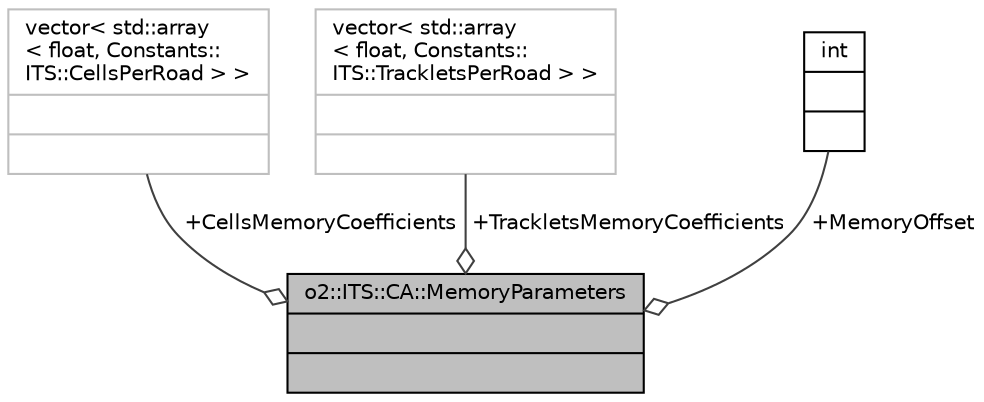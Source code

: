 digraph "o2::ITS::CA::MemoryParameters"
{
 // INTERACTIVE_SVG=YES
  bgcolor="transparent";
  edge [fontname="Helvetica",fontsize="10",labelfontname="Helvetica",labelfontsize="10"];
  node [fontname="Helvetica",fontsize="10",shape=record];
  Node1 [label="{o2::ITS::CA::MemoryParameters\n||}",height=0.2,width=0.4,color="black", fillcolor="grey75", style="filled" fontcolor="black"];
  Node2 -> Node1 [color="grey25",fontsize="10",style="solid",label=" +CellsMemoryCoefficients" ,arrowhead="odiamond",fontname="Helvetica"];
  Node2 [label="{vector\< std::array\l\< float, Constants::\lITS::CellsPerRoad \> \>\n||}",height=0.2,width=0.4,color="grey75"];
  Node3 -> Node1 [color="grey25",fontsize="10",style="solid",label=" +TrackletsMemoryCoefficients" ,arrowhead="odiamond",fontname="Helvetica"];
  Node3 [label="{vector\< std::array\l\< float, Constants::\lITS::TrackletsPerRoad \> \>\n||}",height=0.2,width=0.4,color="grey75"];
  Node4 -> Node1 [color="grey25",fontsize="10",style="solid",label=" +MemoryOffset" ,arrowhead="odiamond",fontname="Helvetica"];
  Node4 [label="{int\n||}",height=0.2,width=0.4,color="black",URL="$d1/da0/classint.html"];
}

